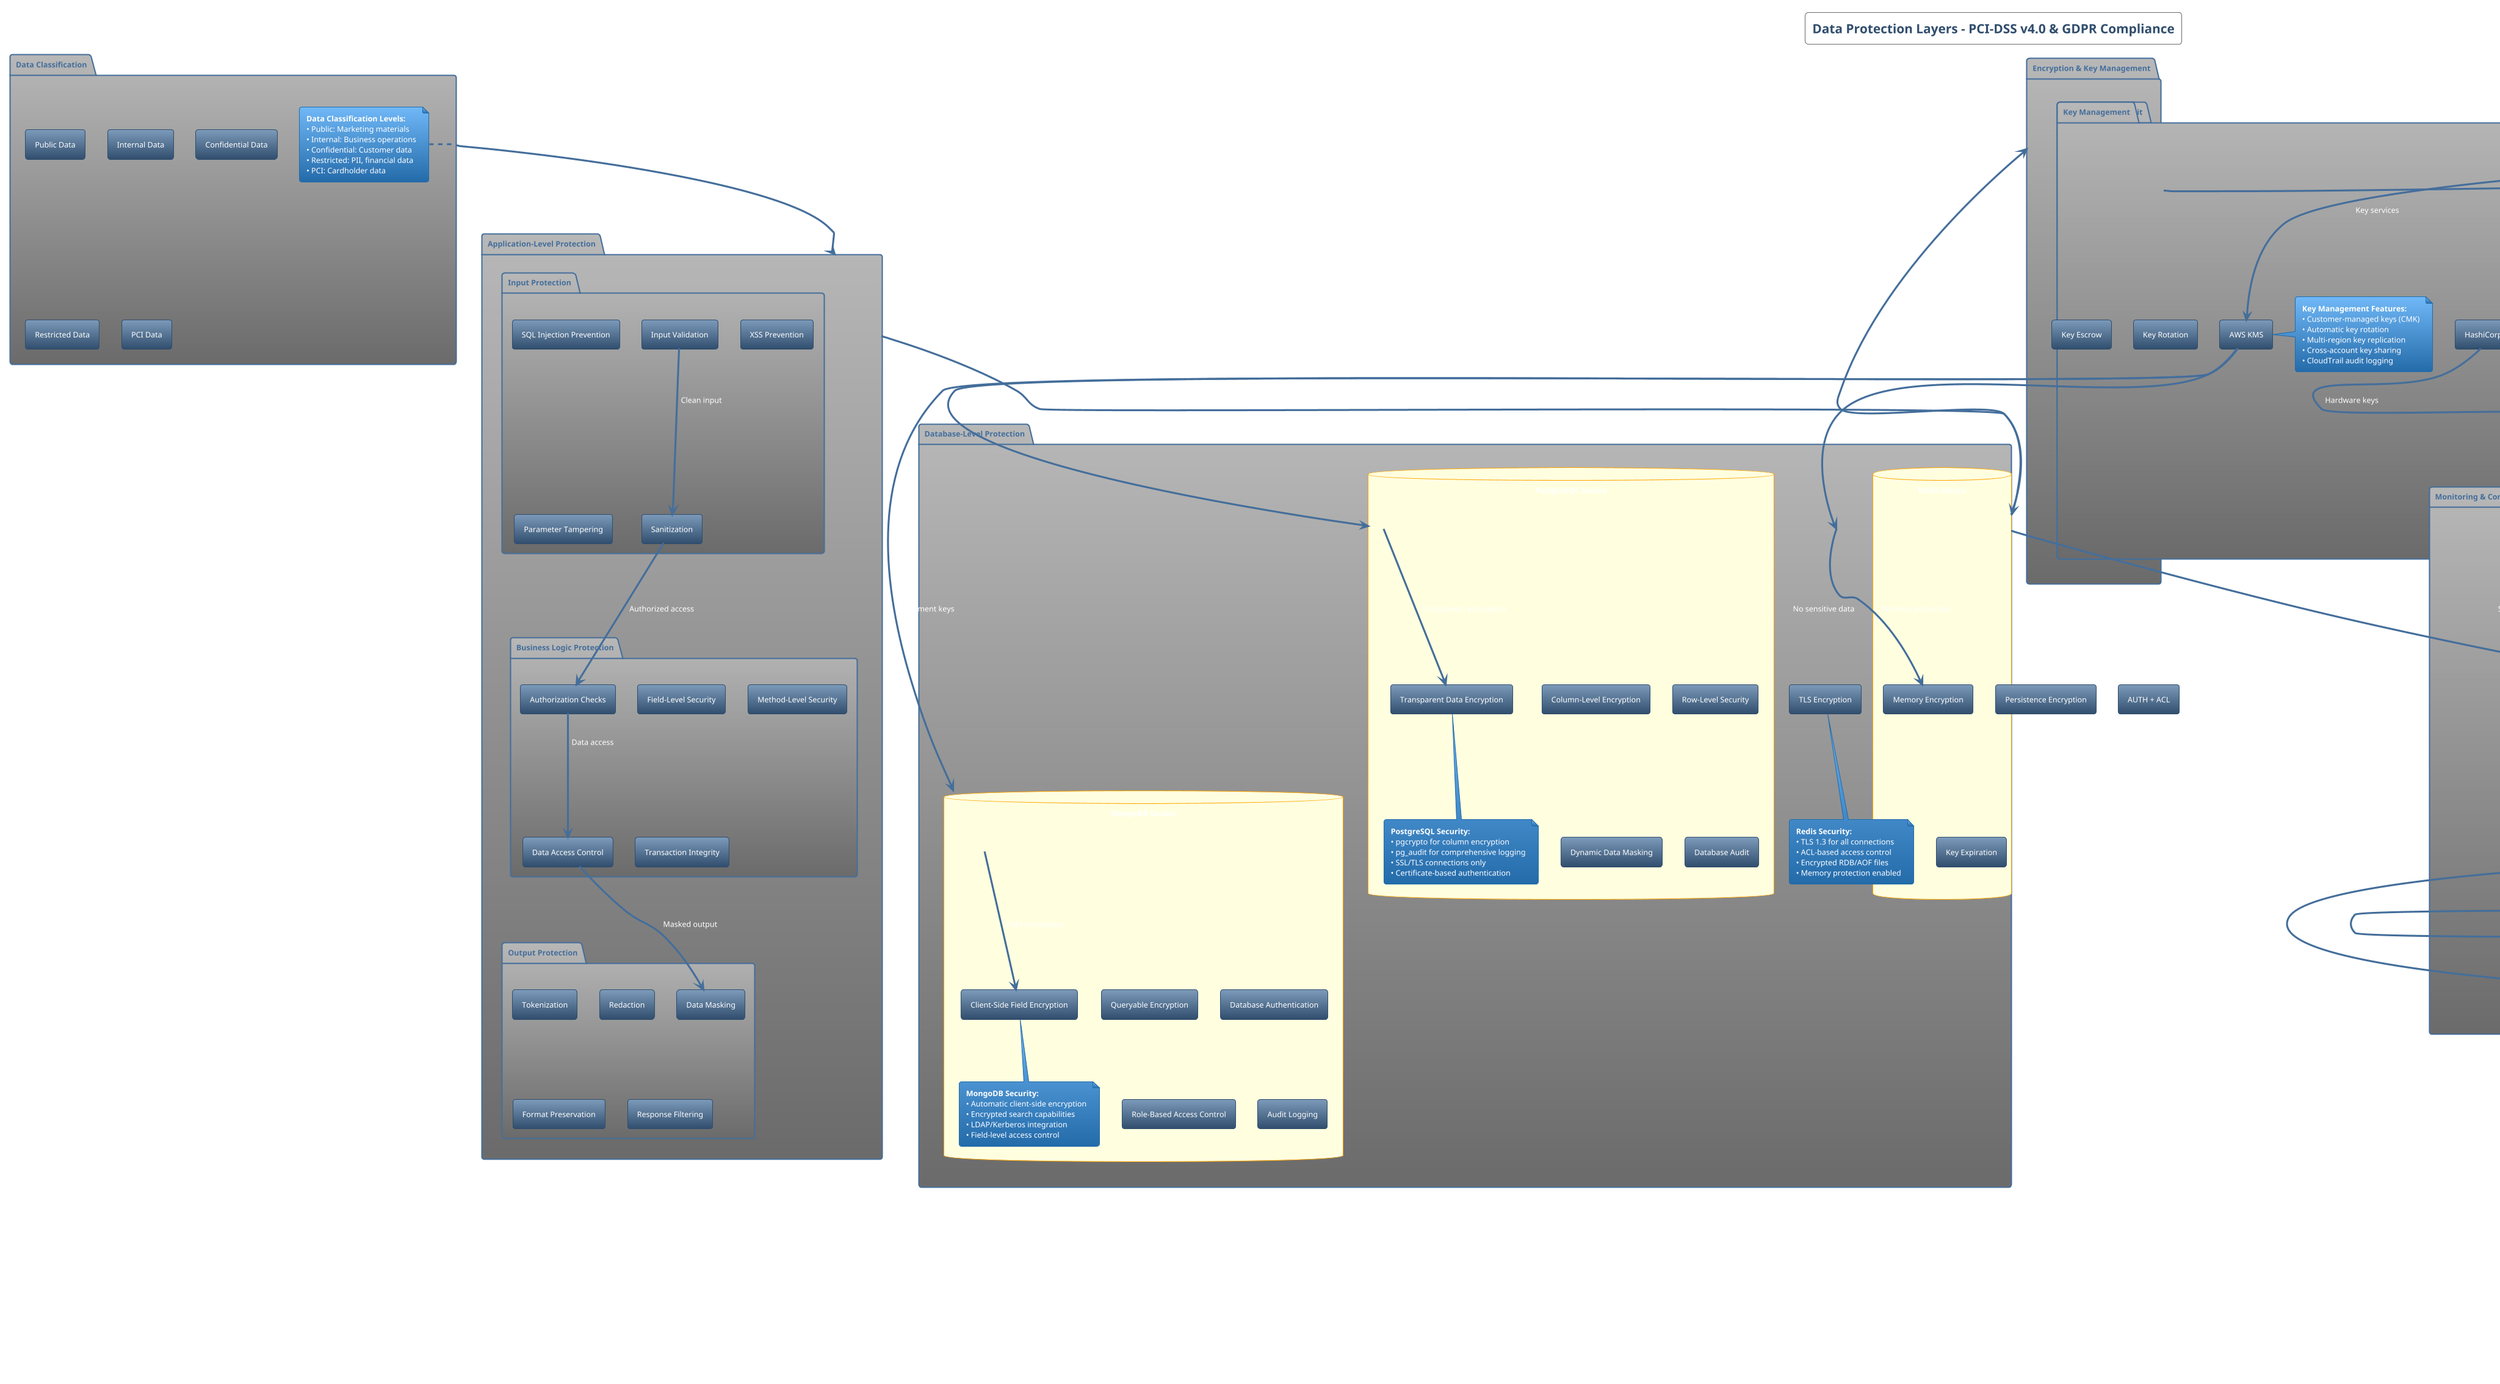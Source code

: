 @startuml data-protection-layers
!theme spacelab
title Data Protection Layers - PCI-DSS v4.0 & GDPR Compliance

skinparam componentStyle rectangle
skinparam backgroundColor white
skinparam database {
    BackgroundColor LightYellow
    BorderColor Orange
}

package "Data Classification" as classification {
    component [Public Data] as public
    component [Internal Data] as internal
    component [Confidential Data] as confidential
    component [Restricted Data] as restricted
    component [PCI Data] as pci
    
    note right of classification
        **Data Classification Levels:**
        • Public: Marketing materials
        • Internal: Business operations
        • Confidential: Customer data
        • Restricted: PII, financial data
        • PCI: Cardholder data
    end note
}

package "Application-Level Protection" as appprotection {
    
    package "Input Protection" as input {
        component [Input Validation] as validation
        component [Sanitization] as sanitize
        component [SQL Injection Prevention] as sqli
        component [XSS Prevention] as xss
        component [Parameter Tampering] as tampering
    }
    
    package "Business Logic Protection" as logic {
        component [Authorization Checks] as authz
        component [Data Access Control] as dac
        component [Field-Level Security] as fls
        component [Method-Level Security] as mls
        component [Transaction Integrity] as integrity
    }
    
    package "Output Protection" as output {
        component [Data Masking] as mask
        component [Tokenization] as token
        component [Redaction] as redact
        component [Format Preservation] as preserve
        component [Response Filtering] as filter
    }
}

package "Database-Level Protection" as dbprotection {
    
    database "PostgreSQL Secure" as postgres {
        component [Transparent Data Encryption] as tde
        component [Column-Level Encryption] as colenc
        component [Row-Level Security] as rls
        component [Dynamic Data Masking] as ddm
        component [Database Audit] as dbaudit
        
        note bottom of tde
            **PostgreSQL Security:**
            • pgcrypto for column encryption
            • pg_audit for comprehensive logging
            • SSL/TLS connections only
            • Certificate-based authentication
        end note
    }
    
    database "Redis Secure" as redis {
        component [Memory Encryption] as memenc
        component [Persistence Encryption] as persenc
        component [AUTH + ACL] as redisauth
        component [TLS Encryption] as redistls
        component [Key Expiration] as expiry
        
        note bottom of redistls
            **Redis Security:**
            • TLS 1.3 for all connections
            • ACL-based access control
            • Encrypted RDB/AOF files
            • Memory protection enabled
        end note
    }
    
    database "MongoDB Secure" as mongo {
        component [Client-Side Field Encryption] as csfle
        component [Queryable Encryption] as qe
        component [Database Authentication] as mongoauth
        component [Role-Based Access Control] as mongorbac
        component [Audit Logging] as mongoaudit
        
        note bottom of csfle
            **MongoDB Security:**
            • Automatic client-side encryption
            • Encrypted search capabilities
            • LDAP/Kerberos integration
            • Field-level access control
        end note
    }
}

package "Encryption & Key Management" as encryption {
    
    package "Encryption at Rest" as rest {
        component [AES-256-GCM] as aes
        component [ChaCha20-Poly1305] as chacha
        component [Key Derivation Functions] as kdf
        component [Salt Generation] as salt
        component [Envelope Encryption] as envelope
    }
    
    package "Encryption in Transit" as transit {
        component [TLS 1.3] as tls
        component [Perfect Forward Secrecy] as pfs
        component [Certificate Pinning] as pinning
        component [HSTS Headers] as hsts
        component [Certificate Transparency] as ct
    }
    
    package "Key Management" as keymanagement {
        component [AWS KMS] as kms
        component [HashiCorp Vault] as vault
        component [Hardware Security Modules] as hsm
        component [Key Rotation] as rotation
        component [Key Escrow] as escrow
        
        note right of kms
            **Key Management Features:**
            • Customer-managed keys (CMK)
            • Automatic key rotation
            • Multi-region key replication
            • Cross-account key sharing
            • CloudTrail audit logging
        end note
    }
}

package "PCI-DSS v4.0 Specific Controls" as pci_controls {
    
    package "Cardholder Data Protection" as cdp {
        component [PAN Tokenization] as pan_token
        component [Never Store CVV2] as no_cvv
        component [Truncate PAN] as truncate
        component [Secure Deletion] as secure_del
        component [Cardholder Data Discovery] as cdd
        
        note bottom of pan_token
            **PCI-DSS v4.0 Req 3.3.1:**
            • PAN rendered unreadable
            • Strong cryptographic keys
            • Tokenization or truncation
            • Secure cryptographic storage
        end note
    }
    
    package "Sensitive Authentication Data" as sad {
        component [Never Store Track Data] as no_track
        component [Never Store CAV2/CID] as no_cav
        component [Never Store PIN/PIN Block] as no_pin
        component [Secure Key Management] as secure_keys
        component [Key Component Authentication] as key_auth
    }
    
    package "Testing & Validation" as testing {
        component [Vulnerability Scanning] as vulnscan
        component [Penetration Testing] as pentest
        component [Code Review] as codereview
        component [Compliance Validation] as validation_comp
        component [Quarterly ASV Scans] as asv
    }
}

package "GDPR & Privacy Controls" as privacy {
    
    package "Privacy by Design" as pbd {
        component [Data Minimization] as minimize
        component [Purpose Limitation] as purpose
        component [Storage Limitation] as storage
        component [Accuracy Principle] as accuracy
        component [Integrity & Confidentiality] as ic
    }
    
    package "Data Subject Rights" as dsr {
        component [Right to Access] as access
        component [Right to Rectification] as rectify
        component [Right to Erasure] as erase
        component [Right to Portability] as portable
        component [Right to Object] as object
        
        note left of erase
            **Right to be Forgotten:**
            • Secure deletion procedures
            • Cascade deletion rules
            • Backup purging processes
            • Third-party data removal
        end note
    }
    
    package "Consent Management" as consent {
        component [Consent Capture] as capture
        component [Consent Withdrawal] as withdraw
        component [Consent Tracking] as track
        component [Lawful Basis Validation] as lawful
        component [Cross-Border Transfer] as transfer
    }
}

package "Monitoring & Compliance" as monitoring {
    component [Data Loss Prevention] as dlp
    component [Database Activity Monitoring] as dam
    component [File Integrity Monitoring] as fim
    component [Real-time Alerting] as alerts
    component [Compliance Dashboards] as dashboard
    component [Audit Trail Management] as audit
    
    note bottom of dlp
        **Data Loss Prevention:**
        • Content inspection
        • Pattern recognition
        • Data classification tags
        • Automated response actions
        • Incident notifications
    end note
}

' Data flow through protection layers
classification --> appprotection : Classified data
appprotection --> dbprotection : Protected data
dbprotection --> encryption : Encrypted data

' Application protection flow
validation --> sanitize : Clean input
sanitize --> authz : Authorized access
authz --> dac : Data access
dac --> mask : Masked output

' Database protection
postgres --> tde : Transparent encryption
redis --> memenc : Memory protection
mongo --> csfle : Field encryption

' Encryption services
rest --> aes : Strong encryption
transit --> tls : Secure transport
keymanagement --> kms : Key services

' PCI compliance
cdp --> pan_token : Tokenized PAN
sad --> no_cvv : No sensitive data
testing --> vulnscan : Security validation

' Privacy compliance
pbd --> minimize : Minimal data
dsr --> access : Subject access
consent --> capture : Consent records

' Monitoring integration
dbprotection --> dam : Database monitoring
encryption --> fim : File monitoring
pci_controls --> dlp : Loss prevention
privacy --> audit : Privacy audit

' Cross-layer security
kms --> postgres : Database keys
kms --> redis : Cache keys
kms --> mongo : Document keys
vault --> hsm : Hardware keys

monitoring --> alerts : Security alerts
alerts --> dashboard : Compliance view
dashboard --> audit : Audit reports

@enduml